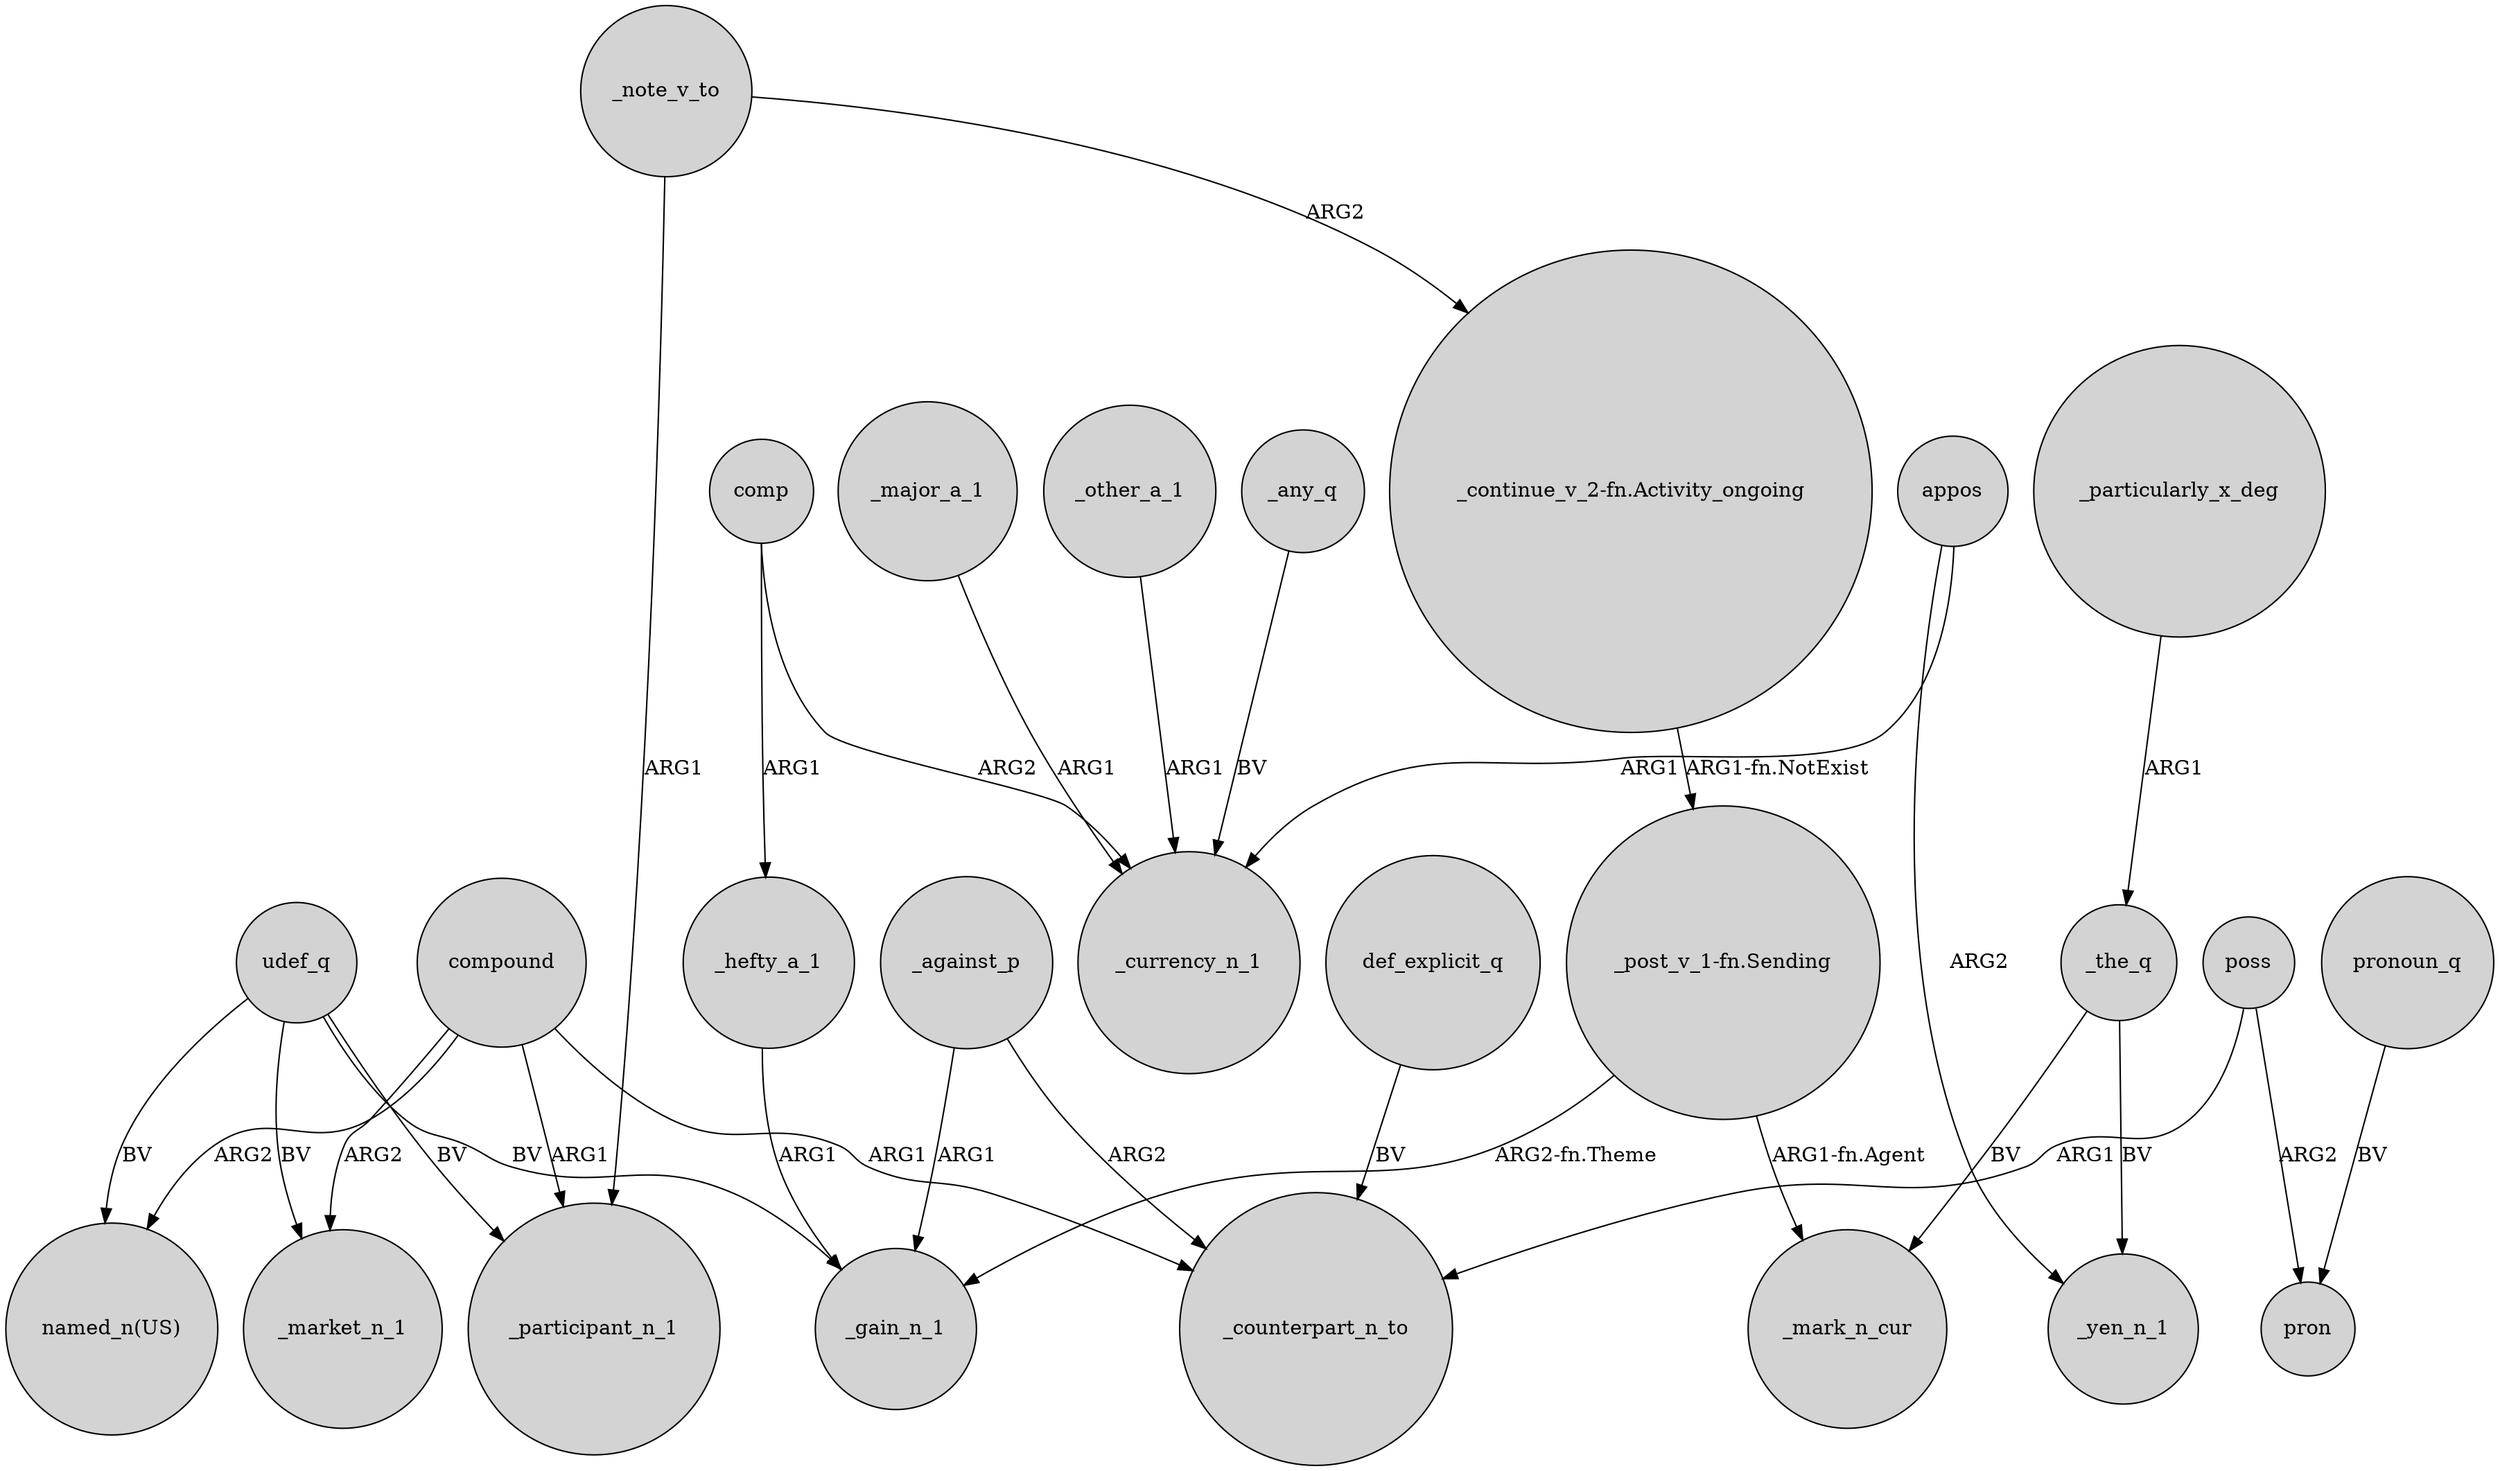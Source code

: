 digraph {
	node [shape=circle style=filled]
	compound -> _market_n_1 [label=ARG2]
	"_post_v_1-fn.Sending" -> _mark_n_cur [label="ARG1-fn.Agent"]
	udef_q -> "named_n(US)" [label=BV]
	appos -> _yen_n_1 [label=ARG2]
	udef_q -> _participant_n_1 [label=BV]
	"_post_v_1-fn.Sending" -> _gain_n_1 [label="ARG2-fn.Theme"]
	poss -> pron [label=ARG2]
	udef_q -> _gain_n_1 [label=BV]
	_other_a_1 -> _currency_n_1 [label=ARG1]
	compound -> _participant_n_1 [label=ARG1]
	_hefty_a_1 -> _gain_n_1 [label=ARG1]
	_particularly_x_deg -> _the_q [label=ARG1]
	_against_p -> _counterpart_n_to [label=ARG2]
	udef_q -> _market_n_1 [label=BV]
	appos -> _currency_n_1 [label=ARG1]
	compound -> "named_n(US)" [label=ARG2]
	pronoun_q -> pron [label=BV]
	_against_p -> _gain_n_1 [label=ARG1]
	compound -> _counterpart_n_to [label=ARG1]
	_any_q -> _currency_n_1 [label=BV]
	_the_q -> _mark_n_cur [label=BV]
	_major_a_1 -> _currency_n_1 [label=ARG1]
	def_explicit_q -> _counterpart_n_to [label=BV]
	comp -> _hefty_a_1 [label=ARG1]
	_the_q -> _yen_n_1 [label=BV]
	_note_v_to -> _participant_n_1 [label=ARG1]
	comp -> _currency_n_1 [label=ARG2]
	_note_v_to -> "_continue_v_2-fn.Activity_ongoing" [label=ARG2]
	poss -> _counterpart_n_to [label=ARG1]
	"_continue_v_2-fn.Activity_ongoing" -> "_post_v_1-fn.Sending" [label="ARG1-fn.NotExist"]
}
